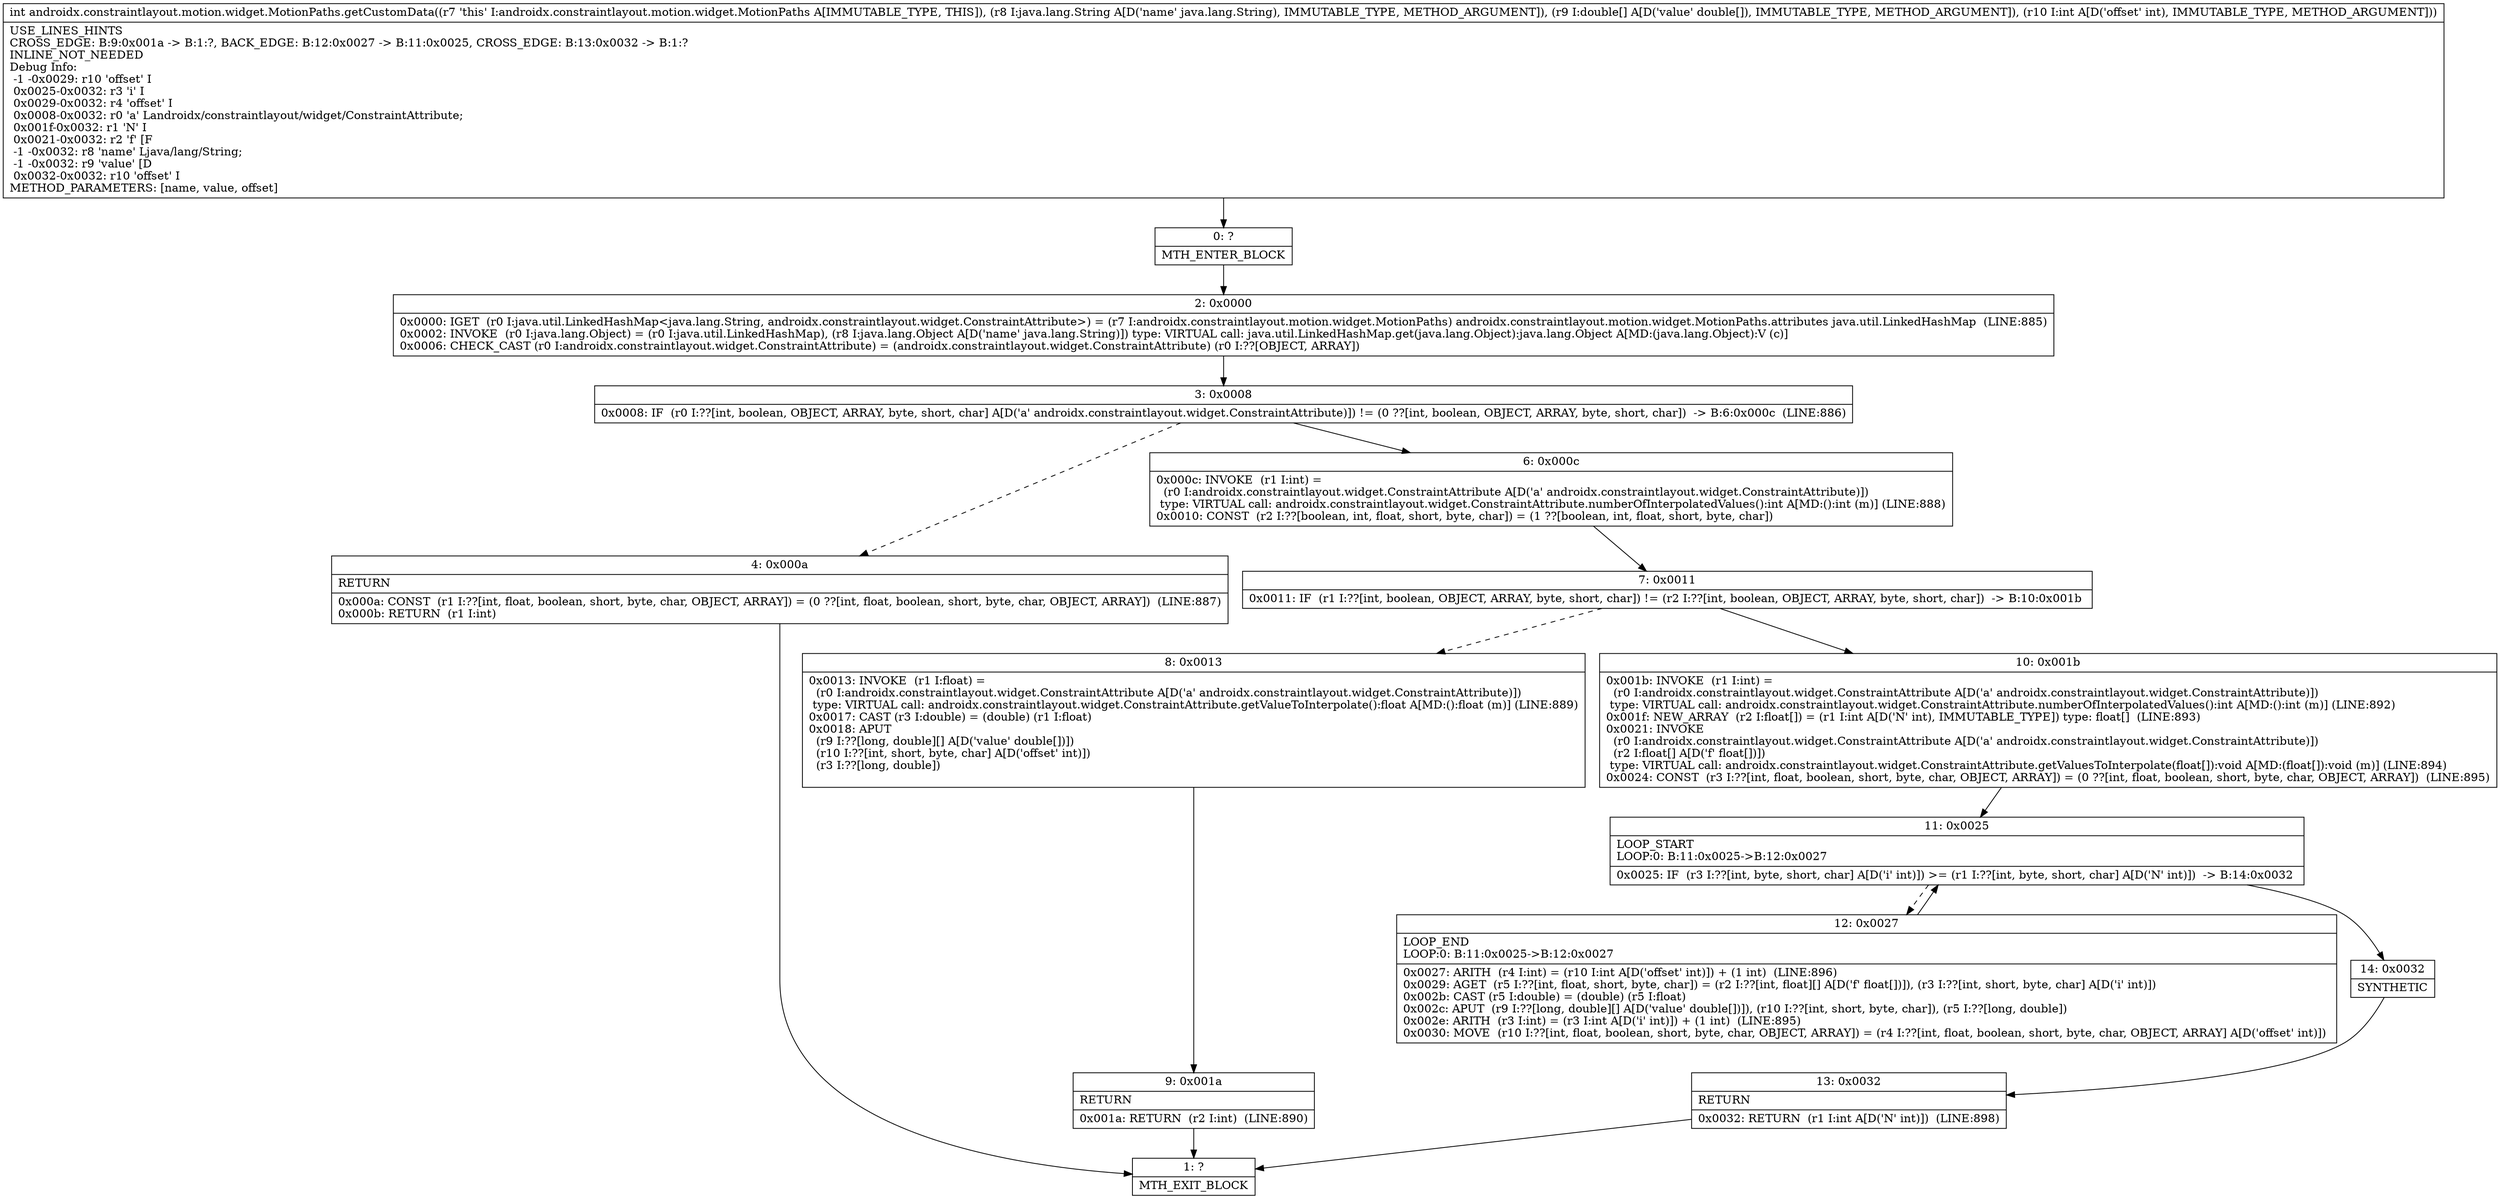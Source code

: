 digraph "CFG forandroidx.constraintlayout.motion.widget.MotionPaths.getCustomData(Ljava\/lang\/String;[DI)I" {
Node_0 [shape=record,label="{0\:\ ?|MTH_ENTER_BLOCK\l}"];
Node_2 [shape=record,label="{2\:\ 0x0000|0x0000: IGET  (r0 I:java.util.LinkedHashMap\<java.lang.String, androidx.constraintlayout.widget.ConstraintAttribute\>) = (r7 I:androidx.constraintlayout.motion.widget.MotionPaths) androidx.constraintlayout.motion.widget.MotionPaths.attributes java.util.LinkedHashMap  (LINE:885)\l0x0002: INVOKE  (r0 I:java.lang.Object) = (r0 I:java.util.LinkedHashMap), (r8 I:java.lang.Object A[D('name' java.lang.String)]) type: VIRTUAL call: java.util.LinkedHashMap.get(java.lang.Object):java.lang.Object A[MD:(java.lang.Object):V (c)]\l0x0006: CHECK_CAST (r0 I:androidx.constraintlayout.widget.ConstraintAttribute) = (androidx.constraintlayout.widget.ConstraintAttribute) (r0 I:??[OBJECT, ARRAY]) \l}"];
Node_3 [shape=record,label="{3\:\ 0x0008|0x0008: IF  (r0 I:??[int, boolean, OBJECT, ARRAY, byte, short, char] A[D('a' androidx.constraintlayout.widget.ConstraintAttribute)]) != (0 ??[int, boolean, OBJECT, ARRAY, byte, short, char])  \-\> B:6:0x000c  (LINE:886)\l}"];
Node_4 [shape=record,label="{4\:\ 0x000a|RETURN\l|0x000a: CONST  (r1 I:??[int, float, boolean, short, byte, char, OBJECT, ARRAY]) = (0 ??[int, float, boolean, short, byte, char, OBJECT, ARRAY])  (LINE:887)\l0x000b: RETURN  (r1 I:int) \l}"];
Node_1 [shape=record,label="{1\:\ ?|MTH_EXIT_BLOCK\l}"];
Node_6 [shape=record,label="{6\:\ 0x000c|0x000c: INVOKE  (r1 I:int) = \l  (r0 I:androidx.constraintlayout.widget.ConstraintAttribute A[D('a' androidx.constraintlayout.widget.ConstraintAttribute)])\l type: VIRTUAL call: androidx.constraintlayout.widget.ConstraintAttribute.numberOfInterpolatedValues():int A[MD:():int (m)] (LINE:888)\l0x0010: CONST  (r2 I:??[boolean, int, float, short, byte, char]) = (1 ??[boolean, int, float, short, byte, char]) \l}"];
Node_7 [shape=record,label="{7\:\ 0x0011|0x0011: IF  (r1 I:??[int, boolean, OBJECT, ARRAY, byte, short, char]) != (r2 I:??[int, boolean, OBJECT, ARRAY, byte, short, char])  \-\> B:10:0x001b \l}"];
Node_8 [shape=record,label="{8\:\ 0x0013|0x0013: INVOKE  (r1 I:float) = \l  (r0 I:androidx.constraintlayout.widget.ConstraintAttribute A[D('a' androidx.constraintlayout.widget.ConstraintAttribute)])\l type: VIRTUAL call: androidx.constraintlayout.widget.ConstraintAttribute.getValueToInterpolate():float A[MD:():float (m)] (LINE:889)\l0x0017: CAST (r3 I:double) = (double) (r1 I:float) \l0x0018: APUT  \l  (r9 I:??[long, double][] A[D('value' double[])])\l  (r10 I:??[int, short, byte, char] A[D('offset' int)])\l  (r3 I:??[long, double])\l \l}"];
Node_9 [shape=record,label="{9\:\ 0x001a|RETURN\l|0x001a: RETURN  (r2 I:int)  (LINE:890)\l}"];
Node_10 [shape=record,label="{10\:\ 0x001b|0x001b: INVOKE  (r1 I:int) = \l  (r0 I:androidx.constraintlayout.widget.ConstraintAttribute A[D('a' androidx.constraintlayout.widget.ConstraintAttribute)])\l type: VIRTUAL call: androidx.constraintlayout.widget.ConstraintAttribute.numberOfInterpolatedValues():int A[MD:():int (m)] (LINE:892)\l0x001f: NEW_ARRAY  (r2 I:float[]) = (r1 I:int A[D('N' int), IMMUTABLE_TYPE]) type: float[]  (LINE:893)\l0x0021: INVOKE  \l  (r0 I:androidx.constraintlayout.widget.ConstraintAttribute A[D('a' androidx.constraintlayout.widget.ConstraintAttribute)])\l  (r2 I:float[] A[D('f' float[])])\l type: VIRTUAL call: androidx.constraintlayout.widget.ConstraintAttribute.getValuesToInterpolate(float[]):void A[MD:(float[]):void (m)] (LINE:894)\l0x0024: CONST  (r3 I:??[int, float, boolean, short, byte, char, OBJECT, ARRAY]) = (0 ??[int, float, boolean, short, byte, char, OBJECT, ARRAY])  (LINE:895)\l}"];
Node_11 [shape=record,label="{11\:\ 0x0025|LOOP_START\lLOOP:0: B:11:0x0025\-\>B:12:0x0027\l|0x0025: IF  (r3 I:??[int, byte, short, char] A[D('i' int)]) \>= (r1 I:??[int, byte, short, char] A[D('N' int)])  \-\> B:14:0x0032 \l}"];
Node_12 [shape=record,label="{12\:\ 0x0027|LOOP_END\lLOOP:0: B:11:0x0025\-\>B:12:0x0027\l|0x0027: ARITH  (r4 I:int) = (r10 I:int A[D('offset' int)]) + (1 int)  (LINE:896)\l0x0029: AGET  (r5 I:??[int, float, short, byte, char]) = (r2 I:??[int, float][] A[D('f' float[])]), (r3 I:??[int, short, byte, char] A[D('i' int)]) \l0x002b: CAST (r5 I:double) = (double) (r5 I:float) \l0x002c: APUT  (r9 I:??[long, double][] A[D('value' double[])]), (r10 I:??[int, short, byte, char]), (r5 I:??[long, double]) \l0x002e: ARITH  (r3 I:int) = (r3 I:int A[D('i' int)]) + (1 int)  (LINE:895)\l0x0030: MOVE  (r10 I:??[int, float, boolean, short, byte, char, OBJECT, ARRAY]) = (r4 I:??[int, float, boolean, short, byte, char, OBJECT, ARRAY] A[D('offset' int)]) \l}"];
Node_14 [shape=record,label="{14\:\ 0x0032|SYNTHETIC\l}"];
Node_13 [shape=record,label="{13\:\ 0x0032|RETURN\l|0x0032: RETURN  (r1 I:int A[D('N' int)])  (LINE:898)\l}"];
MethodNode[shape=record,label="{int androidx.constraintlayout.motion.widget.MotionPaths.getCustomData((r7 'this' I:androidx.constraintlayout.motion.widget.MotionPaths A[IMMUTABLE_TYPE, THIS]), (r8 I:java.lang.String A[D('name' java.lang.String), IMMUTABLE_TYPE, METHOD_ARGUMENT]), (r9 I:double[] A[D('value' double[]), IMMUTABLE_TYPE, METHOD_ARGUMENT]), (r10 I:int A[D('offset' int), IMMUTABLE_TYPE, METHOD_ARGUMENT]))  | USE_LINES_HINTS\lCROSS_EDGE: B:9:0x001a \-\> B:1:?, BACK_EDGE: B:12:0x0027 \-\> B:11:0x0025, CROSS_EDGE: B:13:0x0032 \-\> B:1:?\lINLINE_NOT_NEEDED\lDebug Info:\l  \-1 \-0x0029: r10 'offset' I\l  0x0025\-0x0032: r3 'i' I\l  0x0029\-0x0032: r4 'offset' I\l  0x0008\-0x0032: r0 'a' Landroidx\/constraintlayout\/widget\/ConstraintAttribute;\l  0x001f\-0x0032: r1 'N' I\l  0x0021\-0x0032: r2 'f' [F\l  \-1 \-0x0032: r8 'name' Ljava\/lang\/String;\l  \-1 \-0x0032: r9 'value' [D\l  0x0032\-0x0032: r10 'offset' I\lMETHOD_PARAMETERS: [name, value, offset]\l}"];
MethodNode -> Node_0;Node_0 -> Node_2;
Node_2 -> Node_3;
Node_3 -> Node_4[style=dashed];
Node_3 -> Node_6;
Node_4 -> Node_1;
Node_6 -> Node_7;
Node_7 -> Node_8[style=dashed];
Node_7 -> Node_10;
Node_8 -> Node_9;
Node_9 -> Node_1;
Node_10 -> Node_11;
Node_11 -> Node_12[style=dashed];
Node_11 -> Node_14;
Node_12 -> Node_11;
Node_14 -> Node_13;
Node_13 -> Node_1;
}

